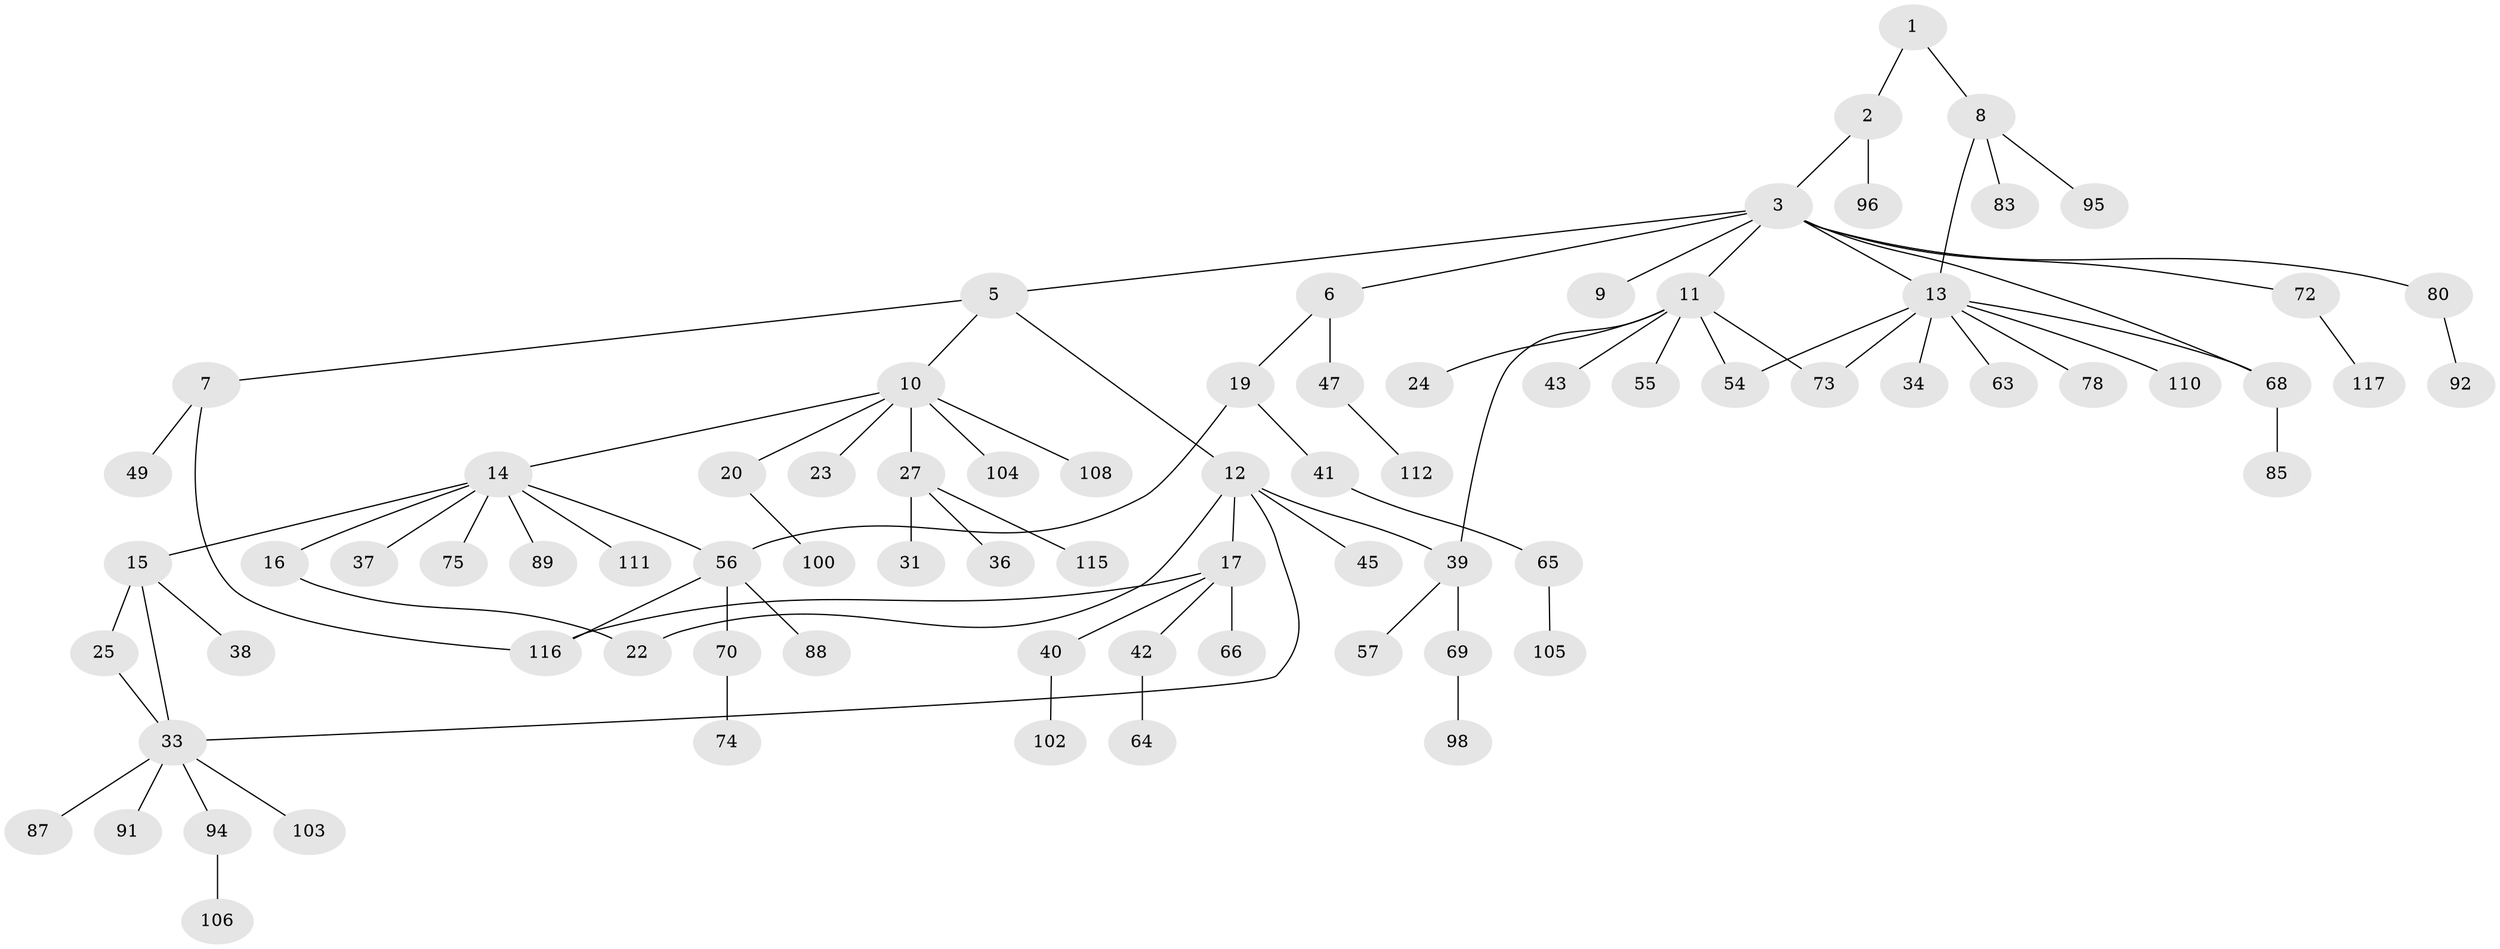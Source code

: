 // original degree distribution, {2: 0.3389830508474576, 3: 0.07627118644067797, 5: 0.05084745762711865, 6: 0.00847457627118644, 4: 0.09322033898305085, 1: 0.4067796610169492, 7: 0.00847457627118644, 8: 0.01694915254237288}
// Generated by graph-tools (version 1.1) at 2025/41/03/06/25 10:41:27]
// undirected, 78 vertices, 88 edges
graph export_dot {
graph [start="1"]
  node [color=gray90,style=filled];
  1;
  2 [super="+48"];
  3 [super="+4"];
  5 [super="+46"];
  6 [super="+71"];
  7 [super="+18"];
  8 [super="+60"];
  9;
  10 [super="+93"];
  11 [super="+30"];
  12 [super="+26"];
  13 [super="+62"];
  14 [super="+59"];
  15 [super="+21"];
  16;
  17 [super="+77"];
  19 [super="+107"];
  20 [super="+32"];
  22 [super="+35"];
  23;
  24 [super="+28"];
  25;
  27 [super="+29"];
  31 [super="+50"];
  33 [super="+53"];
  34 [super="+99"];
  36 [super="+58"];
  37;
  38;
  39 [super="+52"];
  40 [super="+61"];
  41;
  42 [super="+44"];
  43;
  45;
  47 [super="+51"];
  49;
  54 [super="+67"];
  55;
  56 [super="+84"];
  57;
  63;
  64 [super="+76"];
  65 [super="+90"];
  66 [super="+81"];
  68 [super="+118"];
  69 [super="+79"];
  70 [super="+101"];
  72;
  73 [super="+82"];
  74;
  75 [super="+86"];
  78 [super="+97"];
  80 [super="+109"];
  83;
  85;
  87;
  88;
  89;
  91;
  92;
  94;
  95;
  96 [super="+113"];
  98;
  100;
  102;
  103;
  104;
  105 [super="+114"];
  106;
  108;
  110;
  111;
  112;
  115;
  116;
  117;
  1 -- 2;
  1 -- 8;
  2 -- 3;
  2 -- 96;
  3 -- 5;
  3 -- 6;
  3 -- 68;
  3 -- 80;
  3 -- 72;
  3 -- 9;
  3 -- 11;
  3 -- 13;
  5 -- 7;
  5 -- 10;
  5 -- 12;
  6 -- 19;
  6 -- 47;
  7 -- 49;
  7 -- 116;
  8 -- 83;
  8 -- 95;
  8 -- 13;
  10 -- 14;
  10 -- 20;
  10 -- 23;
  10 -- 27;
  10 -- 108;
  10 -- 104;
  11 -- 24;
  11 -- 43;
  11 -- 54;
  11 -- 55;
  11 -- 73;
  11 -- 39;
  12 -- 17;
  12 -- 45;
  12 -- 39;
  12 -- 22;
  12 -- 33;
  13 -- 34;
  13 -- 68;
  13 -- 73;
  13 -- 110;
  13 -- 78;
  13 -- 54;
  13 -- 63;
  14 -- 15;
  14 -- 16;
  14 -- 37;
  14 -- 56;
  14 -- 89;
  14 -- 111;
  14 -- 75;
  15 -- 25;
  15 -- 38;
  15 -- 33;
  16 -- 22;
  17 -- 40;
  17 -- 42;
  17 -- 66;
  17 -- 116;
  19 -- 41;
  19 -- 56;
  20 -- 100;
  25 -- 33;
  27 -- 36;
  27 -- 115;
  27 -- 31 [weight=2];
  33 -- 87;
  33 -- 103;
  33 -- 91;
  33 -- 94;
  39 -- 57;
  39 -- 69;
  40 -- 102;
  41 -- 65;
  42 -- 64;
  47 -- 112;
  56 -- 70;
  56 -- 88;
  56 -- 116;
  65 -- 105;
  68 -- 85;
  69 -- 98;
  70 -- 74;
  72 -- 117;
  80 -- 92;
  94 -- 106;
}
